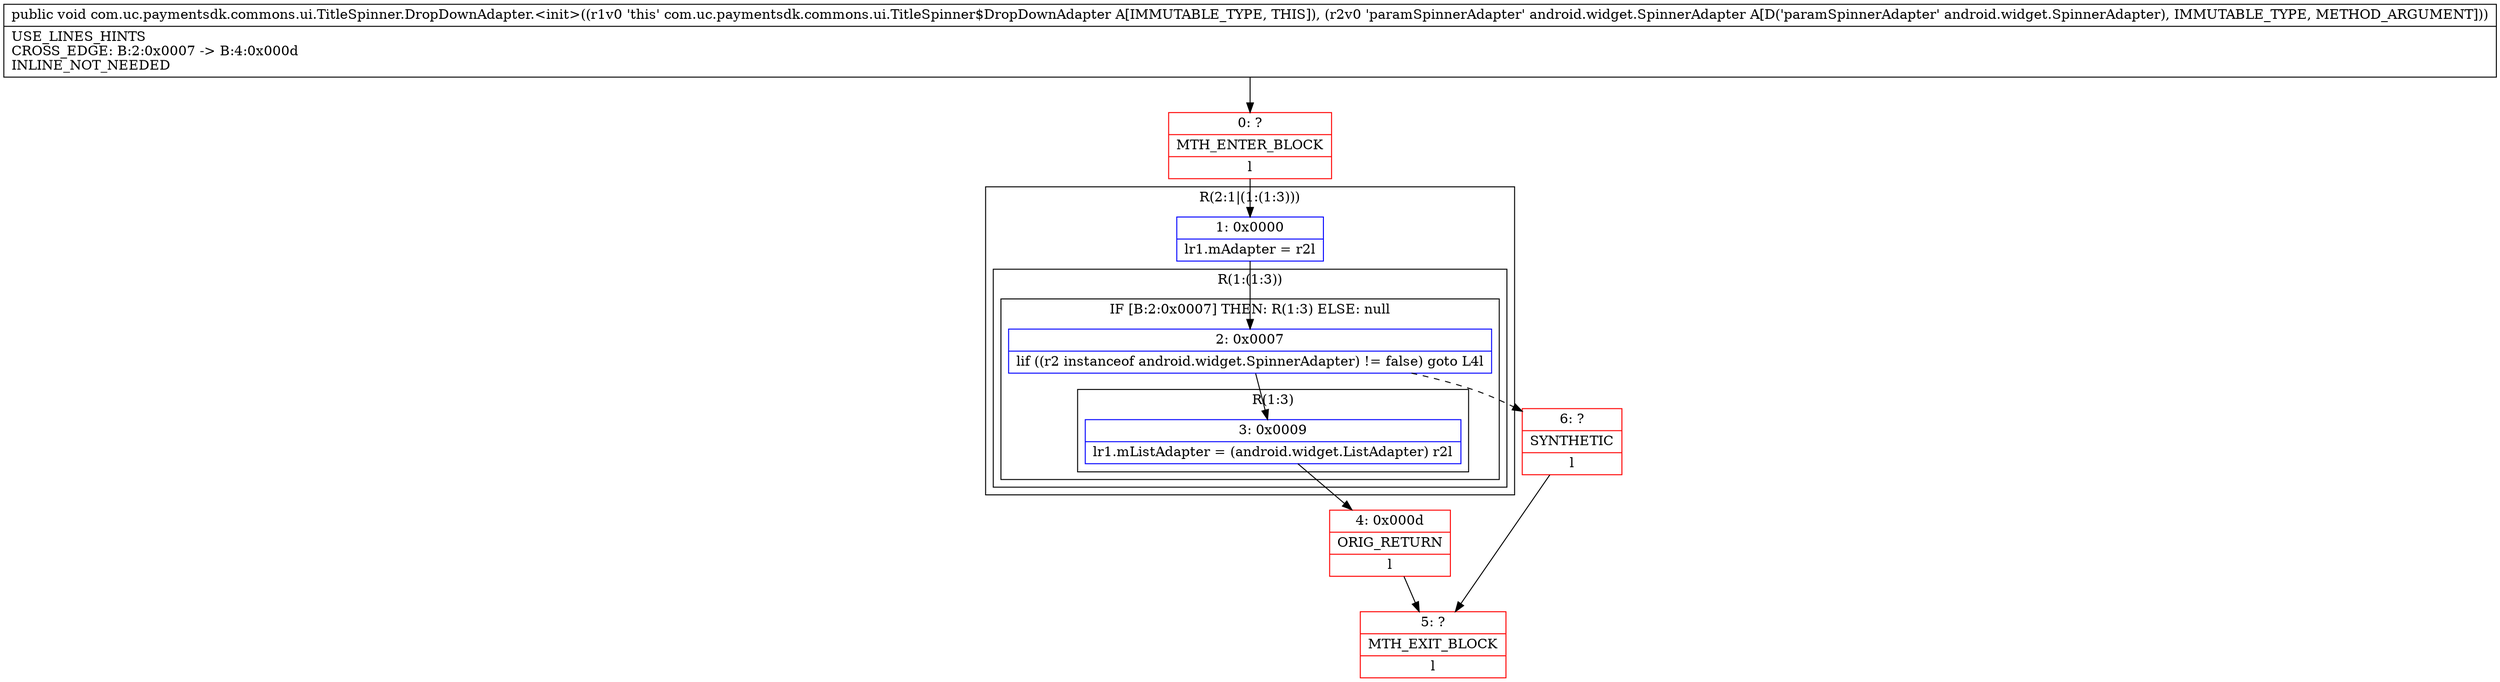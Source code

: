 digraph "CFG forcom.uc.paymentsdk.commons.ui.TitleSpinner.DropDownAdapter.\<init\>(Landroid\/widget\/SpinnerAdapter;)V" {
subgraph cluster_Region_2108670130 {
label = "R(2:1|(1:(1:3)))";
node [shape=record,color=blue];
Node_1 [shape=record,label="{1\:\ 0x0000|lr1.mAdapter = r2l}"];
subgraph cluster_Region_2076982285 {
label = "R(1:(1:3))";
node [shape=record,color=blue];
subgraph cluster_IfRegion_633306962 {
label = "IF [B:2:0x0007] THEN: R(1:3) ELSE: null";
node [shape=record,color=blue];
Node_2 [shape=record,label="{2\:\ 0x0007|lif ((r2 instanceof android.widget.SpinnerAdapter) != false) goto L4l}"];
subgraph cluster_Region_365472398 {
label = "R(1:3)";
node [shape=record,color=blue];
Node_3 [shape=record,label="{3\:\ 0x0009|lr1.mListAdapter = (android.widget.ListAdapter) r2l}"];
}
}
}
}
Node_0 [shape=record,color=red,label="{0\:\ ?|MTH_ENTER_BLOCK\l|l}"];
Node_4 [shape=record,color=red,label="{4\:\ 0x000d|ORIG_RETURN\l|l}"];
Node_5 [shape=record,color=red,label="{5\:\ ?|MTH_EXIT_BLOCK\l|l}"];
Node_6 [shape=record,color=red,label="{6\:\ ?|SYNTHETIC\l|l}"];
MethodNode[shape=record,label="{public void com.uc.paymentsdk.commons.ui.TitleSpinner.DropDownAdapter.\<init\>((r1v0 'this' com.uc.paymentsdk.commons.ui.TitleSpinner$DropDownAdapter A[IMMUTABLE_TYPE, THIS]), (r2v0 'paramSpinnerAdapter' android.widget.SpinnerAdapter A[D('paramSpinnerAdapter' android.widget.SpinnerAdapter), IMMUTABLE_TYPE, METHOD_ARGUMENT]))  | USE_LINES_HINTS\lCROSS_EDGE: B:2:0x0007 \-\> B:4:0x000d\lINLINE_NOT_NEEDED\l}"];
MethodNode -> Node_0;
Node_1 -> Node_2;
Node_2 -> Node_3;
Node_2 -> Node_6[style=dashed];
Node_3 -> Node_4;
Node_0 -> Node_1;
Node_4 -> Node_5;
Node_6 -> Node_5;
}

